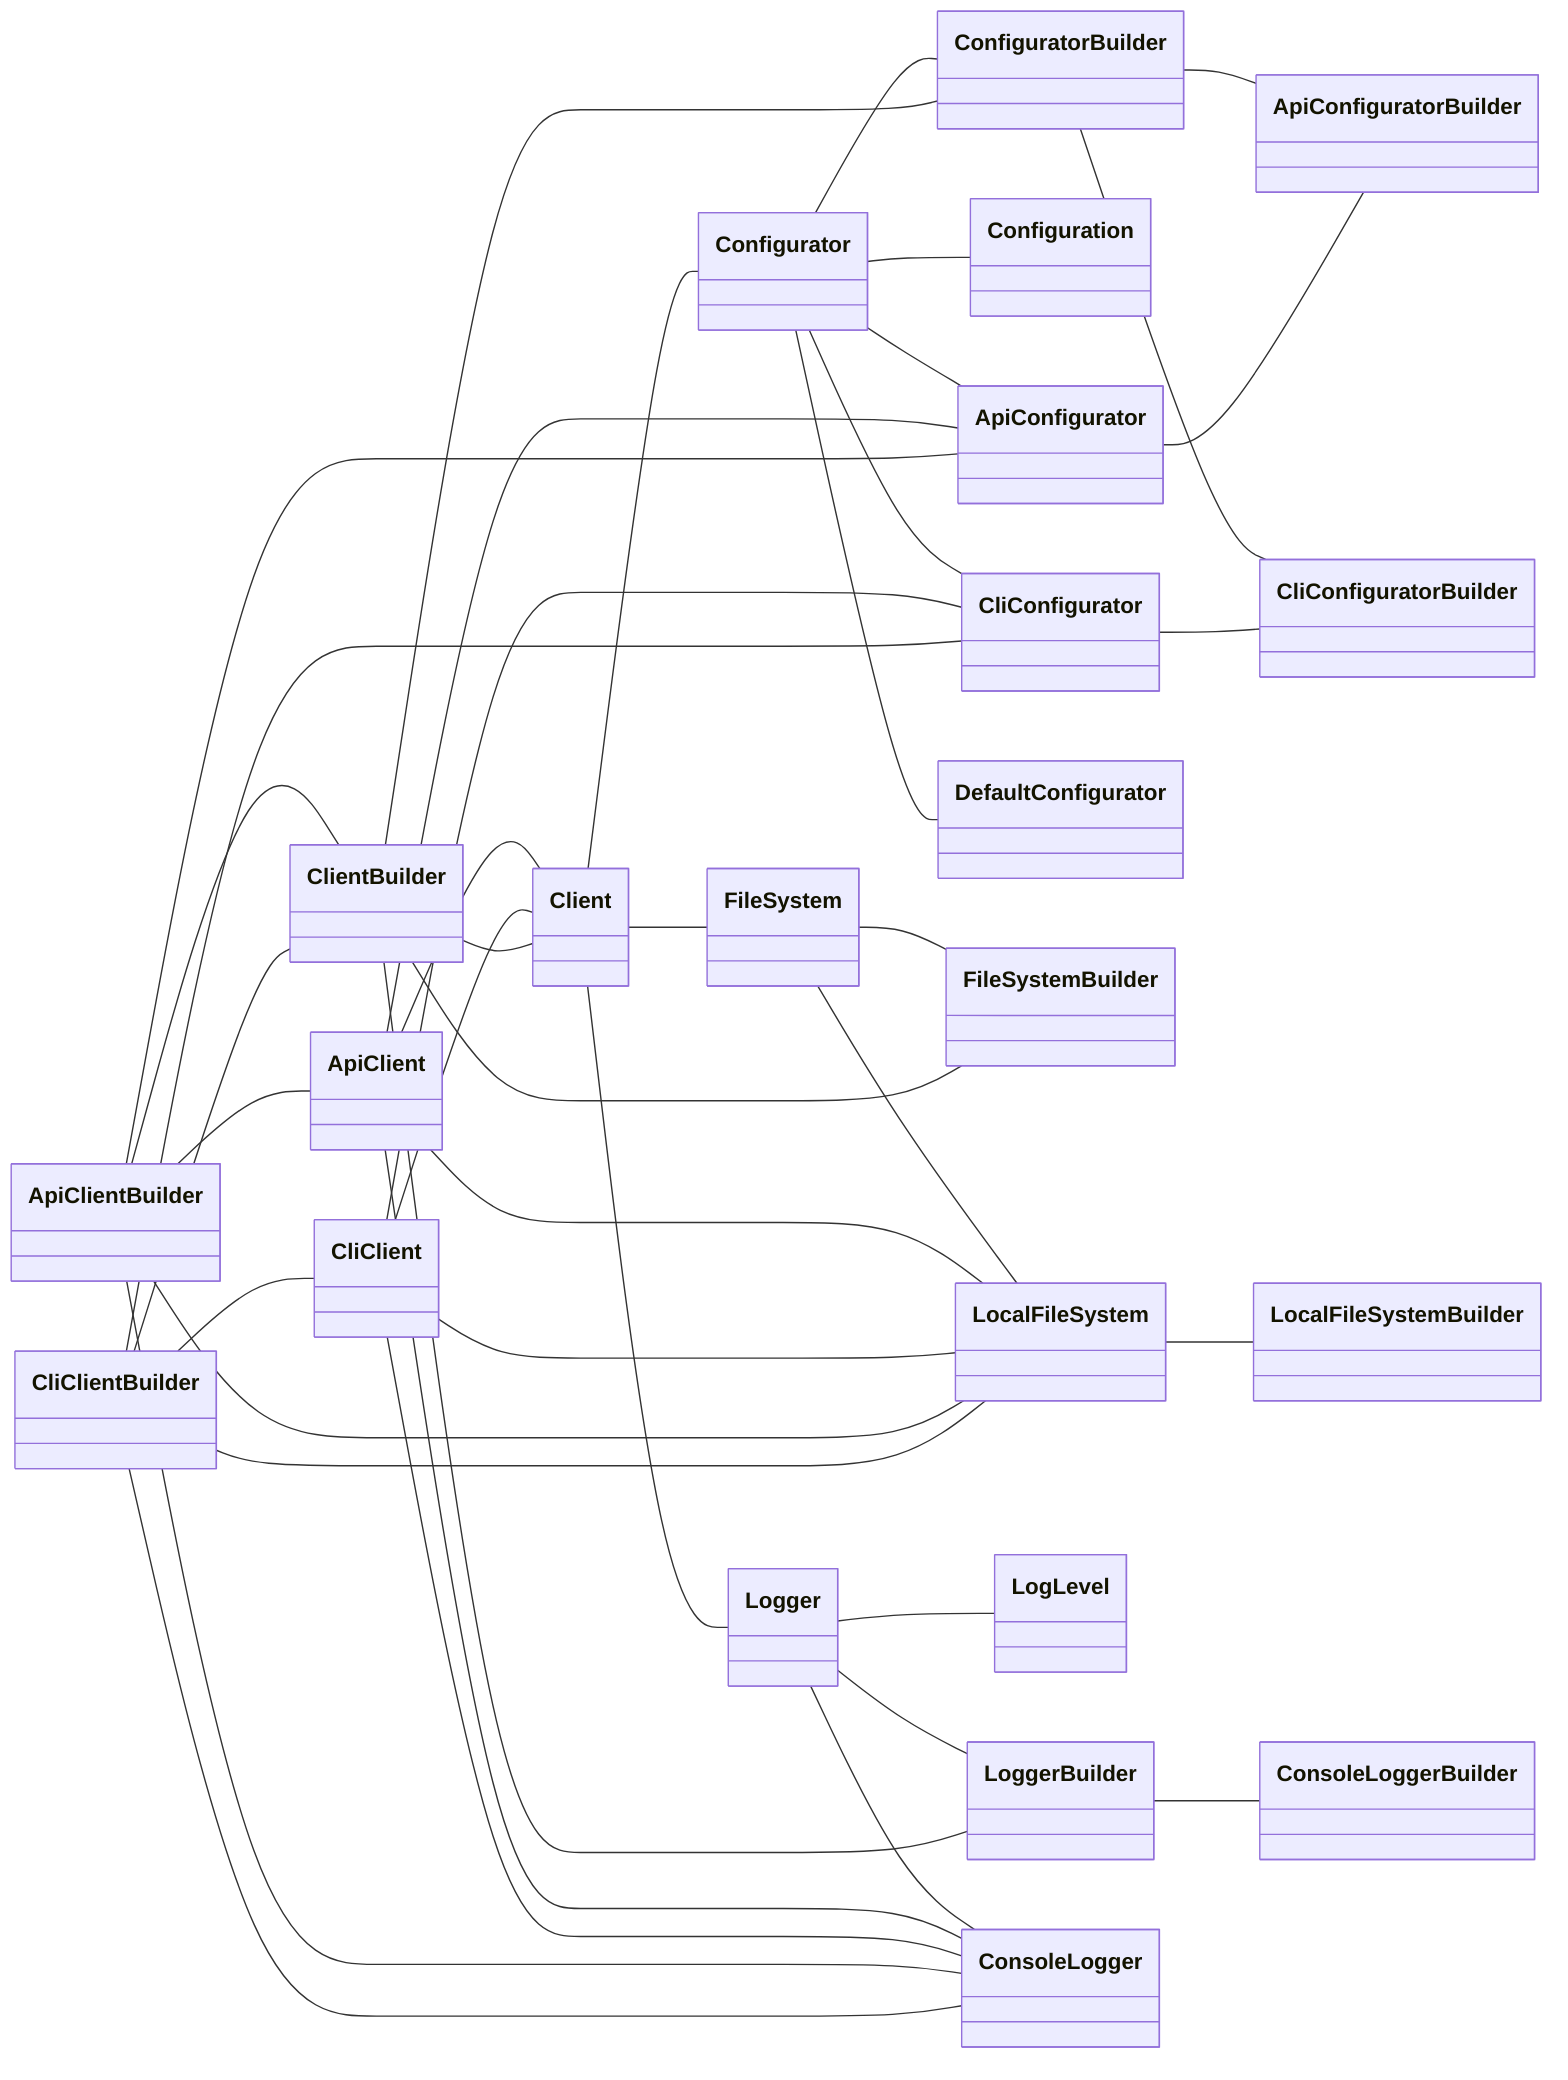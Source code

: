 classDiagram
		direction LR

		Configurator -- ConfiguratorBuilder
		ConfiguratorBuilder -- ApiConfiguratorBuilder
		ConfiguratorBuilder -- CliConfiguratorBuilder
		Configurator -- Configuration
		Configurator -- ApiConfigurator
		ApiConfigurator -- ApiConfiguratorBuilder
		Configurator -- CliConfigurator
		CliConfigurator -- CliConfiguratorBuilder
		Configurator -- DefaultConfigurator

		FileSystem -- FileSystemBuilder
		FileSystem -- LocalFileSystem
		LocalFileSystem -- LocalFileSystemBuilder

		Logger -- LogLevel
		Logger -- LoggerBuilder
		LoggerBuilder -- ConsoleLoggerBuilder
		Logger -- ConsoleLogger

		Client -- Configurator
		Client -- FileSystem
		Client -- Logger

		ApiClient -- Client
		ApiClient -- ApiConfigurator
		ApiClient -- LocalFileSystem
		ApiClient -- ConsoleLogger

		CliClient -- Client
		CliClient -- CliConfigurator
		CliClient -- LocalFileSystem
		CliClient -- ConsoleLogger

		ClientBuilder -- Client
		ClientBuilder -- ConfiguratorBuilder
		ClientBuilder -- FileSystemBuilder
		ClientBuilder -- LoggerBuilder

		ApiClientBuilder -- ClientBuilder
		ApiClientBuilder -- ApiClient
		ApiClientBuilder -- ApiConfigurator
		ApiClientBuilder -- LocalFileSystem
		ApiClientBuilder -- ConsoleLogger

		CliClientBuilder -- ClientBuilder
		CliClientBuilder -- CliClient
		CliClientBuilder -- CliConfigurator
		CliClientBuilder -- LocalFileSystem
		CliClientBuilder -- ConsoleLogger
